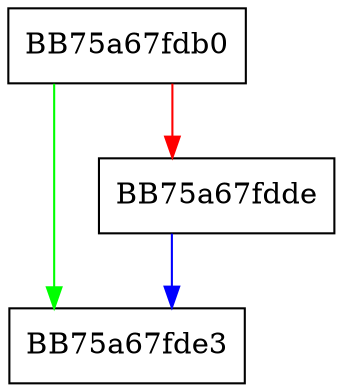 digraph _Getwctype {
  node [shape="box"];
  graph [splines=ortho];
  BB75a67fdb0 -> BB75a67fde3 [color="green"];
  BB75a67fdb0 -> BB75a67fdde [color="red"];
  BB75a67fdde -> BB75a67fde3 [color="blue"];
}